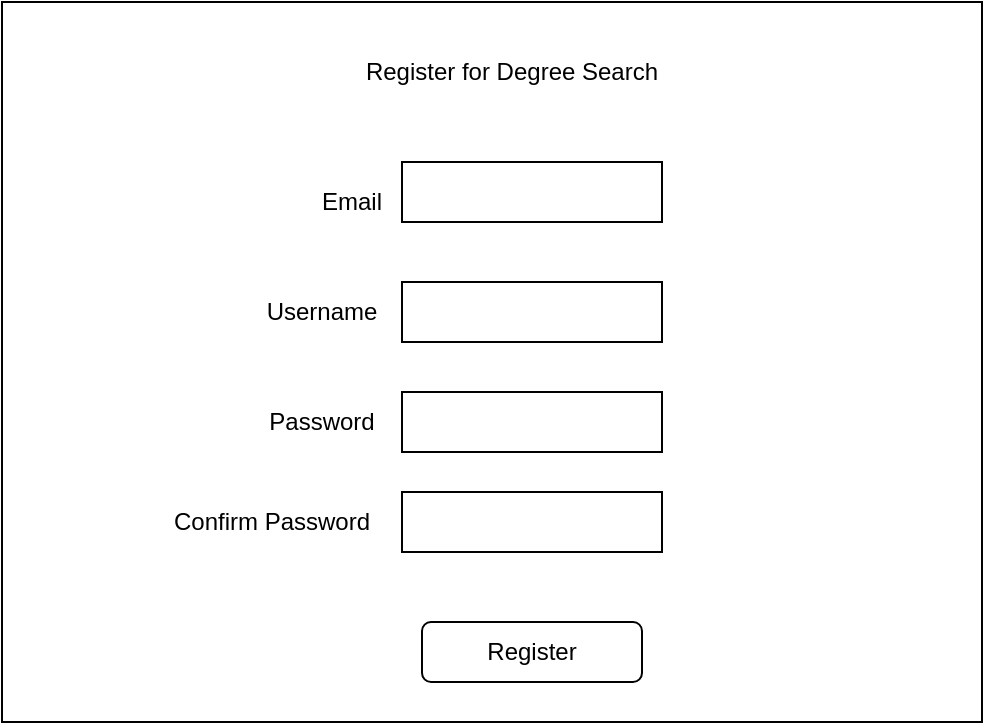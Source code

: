 <mxfile version="13.8.8"><diagram id="NpVtGdBBay8emQcM6yuT" name="Page-1"><mxGraphModel dx="997" dy="548" grid="1" gridSize="10" guides="1" tooltips="1" connect="1" arrows="1" fold="1" page="1" pageScale="1" pageWidth="850" pageHeight="1100" math="0" shadow="0"><root><mxCell id="0"/><mxCell id="1" parent="0"/><mxCell id="-PqZbzbsZzkwf-D_wNvk-1" value="" style="rounded=0;whiteSpace=wrap;html=1;" vertex="1" parent="1"><mxGeometry x="230" y="100" width="490" height="360" as="geometry"/></mxCell><mxCell id="-PqZbzbsZzkwf-D_wNvk-2" value="Register for Degree Search" style="text;html=1;strokeColor=none;fillColor=none;align=center;verticalAlign=middle;whiteSpace=wrap;rounded=0;" vertex="1" parent="1"><mxGeometry x="410" y="120" width="150" height="30" as="geometry"/></mxCell><mxCell id="-PqZbzbsZzkwf-D_wNvk-3" value="Email" style="text;html=1;strokeColor=none;fillColor=none;align=center;verticalAlign=middle;whiteSpace=wrap;rounded=0;" vertex="1" parent="1"><mxGeometry x="385" y="190" width="40" height="20" as="geometry"/></mxCell><mxCell id="-PqZbzbsZzkwf-D_wNvk-4" value="" style="rounded=0;whiteSpace=wrap;html=1;" vertex="1" parent="1"><mxGeometry x="430" y="180" width="130" height="30" as="geometry"/></mxCell><mxCell id="-PqZbzbsZzkwf-D_wNvk-5" value="Password" style="text;html=1;strokeColor=none;fillColor=none;align=center;verticalAlign=middle;whiteSpace=wrap;rounded=0;" vertex="1" parent="1"><mxGeometry x="370" y="300" width="40" height="20" as="geometry"/></mxCell><mxCell id="-PqZbzbsZzkwf-D_wNvk-6" value="" style="rounded=0;whiteSpace=wrap;html=1;" vertex="1" parent="1"><mxGeometry x="430" y="295" width="130" height="30" as="geometry"/></mxCell><mxCell id="-PqZbzbsZzkwf-D_wNvk-8" style="edgeStyle=orthogonalEdgeStyle;rounded=0;orthogonalLoop=1;jettySize=auto;html=1;exitX=0.5;exitY=1;exitDx=0;exitDy=0;" edge="1" parent="1"><mxGeometry relative="1" as="geometry"><mxPoint x="482.5" y="440" as="sourcePoint"/><mxPoint x="482.5" y="440" as="targetPoint"/></mxGeometry></mxCell><mxCell id="-PqZbzbsZzkwf-D_wNvk-9" value="Username" style="text;html=1;strokeColor=none;fillColor=none;align=center;verticalAlign=middle;whiteSpace=wrap;rounded=0;" vertex="1" parent="1"><mxGeometry x="370" y="245" width="40" height="20" as="geometry"/></mxCell><mxCell id="-PqZbzbsZzkwf-D_wNvk-10" value="" style="rounded=0;whiteSpace=wrap;html=1;" vertex="1" parent="1"><mxGeometry x="430" y="240" width="130" height="30" as="geometry"/></mxCell><mxCell id="-PqZbzbsZzkwf-D_wNvk-11" value="Confirm Password" style="text;html=1;strokeColor=none;fillColor=none;align=center;verticalAlign=middle;whiteSpace=wrap;rounded=0;" vertex="1" parent="1"><mxGeometry x="305" y="350" width="120" height="20" as="geometry"/></mxCell><mxCell id="-PqZbzbsZzkwf-D_wNvk-12" value="" style="rounded=0;whiteSpace=wrap;html=1;" vertex="1" parent="1"><mxGeometry x="430" y="345" width="130" height="30" as="geometry"/></mxCell><mxCell id="-PqZbzbsZzkwf-D_wNvk-13" value="Register" style="rounded=1;whiteSpace=wrap;html=1;" vertex="1" parent="1"><mxGeometry x="440" y="410" width="110" height="30" as="geometry"/></mxCell></root></mxGraphModel></diagram></mxfile>